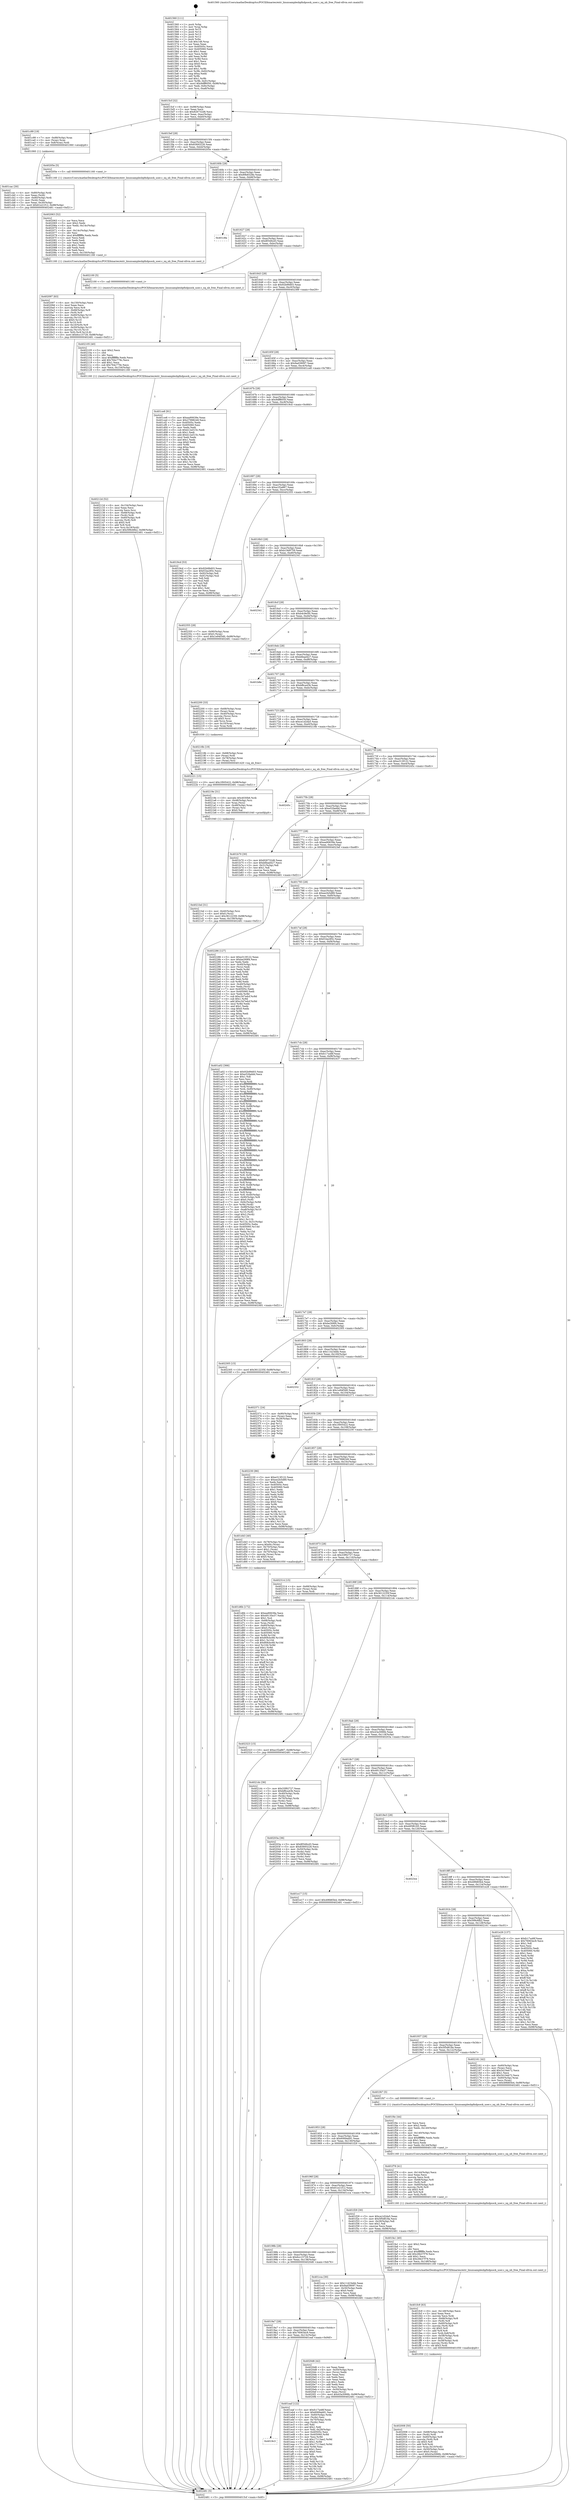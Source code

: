 digraph "0x401560" {
  label = "0x401560 (/mnt/c/Users/mathe/Desktop/tcc/POCII/binaries/extr_linuxsamplesbpfxdpsock_user.c_xq_nb_free_Final-ollvm.out::main(0))"
  labelloc = "t"
  node[shape=record]

  Entry [label="",width=0.3,height=0.3,shape=circle,fillcolor=black,style=filled]
  "0x4015cf" [label="{
     0x4015cf [32]\l
     | [instrs]\l
     &nbsp;&nbsp;0x4015cf \<+6\>: mov -0x98(%rbp),%eax\l
     &nbsp;&nbsp;0x4015d5 \<+2\>: mov %eax,%ecx\l
     &nbsp;&nbsp;0x4015d7 \<+6\>: sub $0x826732d6,%ecx\l
     &nbsp;&nbsp;0x4015dd \<+6\>: mov %eax,-0xac(%rbp)\l
     &nbsp;&nbsp;0x4015e3 \<+6\>: mov %ecx,-0xb0(%rbp)\l
     &nbsp;&nbsp;0x4015e9 \<+6\>: je 0000000000401c99 \<main+0x739\>\l
  }"]
  "0x401c99" [label="{
     0x401c99 [19]\l
     | [instrs]\l
     &nbsp;&nbsp;0x401c99 \<+7\>: mov -0x88(%rbp),%rax\l
     &nbsp;&nbsp;0x401ca0 \<+3\>: mov (%rax),%rax\l
     &nbsp;&nbsp;0x401ca3 \<+4\>: mov 0x8(%rax),%rdi\l
     &nbsp;&nbsp;0x401ca7 \<+5\>: call 0000000000401060 \<atoi@plt\>\l
     | [calls]\l
     &nbsp;&nbsp;0x401060 \{1\} (unknown)\l
  }"]
  "0x4015ef" [label="{
     0x4015ef [28]\l
     | [instrs]\l
     &nbsp;&nbsp;0x4015ef \<+5\>: jmp 00000000004015f4 \<main+0x94\>\l
     &nbsp;&nbsp;0x4015f4 \<+6\>: mov -0xac(%rbp),%eax\l
     &nbsp;&nbsp;0x4015fa \<+5\>: sub $0x83693226,%eax\l
     &nbsp;&nbsp;0x4015ff \<+6\>: mov %eax,-0xb4(%rbp)\l
     &nbsp;&nbsp;0x401605 \<+6\>: je 000000000040205e \<main+0xafe\>\l
  }"]
  Exit [label="",width=0.3,height=0.3,shape=circle,fillcolor=black,style=filled,peripheries=2]
  "0x40205e" [label="{
     0x40205e [5]\l
     | [instrs]\l
     &nbsp;&nbsp;0x40205e \<+5\>: call 0000000000401160 \<next_i\>\l
     | [calls]\l
     &nbsp;&nbsp;0x401160 \{1\} (/mnt/c/Users/mathe/Desktop/tcc/POCII/binaries/extr_linuxsamplesbpfxdpsock_user.c_xq_nb_free_Final-ollvm.out::next_i)\l
  }"]
  "0x40160b" [label="{
     0x40160b [28]\l
     | [instrs]\l
     &nbsp;&nbsp;0x40160b \<+5\>: jmp 0000000000401610 \<main+0xb0\>\l
     &nbsp;&nbsp;0x401610 \<+6\>: mov -0xac(%rbp),%eax\l
     &nbsp;&nbsp;0x401616 \<+5\>: sub $0x89b8328e,%eax\l
     &nbsp;&nbsp;0x40161b \<+6\>: mov %eax,-0xb8(%rbp)\l
     &nbsp;&nbsp;0x401621 \<+6\>: je 0000000000401c8a \<main+0x72a\>\l
  }"]
  "0x402323" [label="{
     0x402323 [15]\l
     | [instrs]\l
     &nbsp;&nbsp;0x402323 \<+10\>: movl $0xa1f2a867,-0x98(%rbp)\l
     &nbsp;&nbsp;0x40232d \<+5\>: jmp 0000000000402481 \<main+0xf21\>\l
  }"]
  "0x401c8a" [label="{
     0x401c8a\l
  }", style=dashed]
  "0x401627" [label="{
     0x401627 [28]\l
     | [instrs]\l
     &nbsp;&nbsp;0x401627 \<+5\>: jmp 000000000040162c \<main+0xcc\>\l
     &nbsp;&nbsp;0x40162c \<+6\>: mov -0xac(%rbp),%eax\l
     &nbsp;&nbsp;0x401632 \<+5\>: sub $0x8f349cd3,%eax\l
     &nbsp;&nbsp;0x401637 \<+6\>: mov %eax,-0xbc(%rbp)\l
     &nbsp;&nbsp;0x40163d \<+6\>: je 0000000000402100 \<main+0xba0\>\l
  }"]
  "0x402221" [label="{
     0x402221 [15]\l
     | [instrs]\l
     &nbsp;&nbsp;0x402221 \<+10\>: movl $0x1f005422,-0x98(%rbp)\l
     &nbsp;&nbsp;0x40222b \<+5\>: jmp 0000000000402481 \<main+0xf21\>\l
  }"]
  "0x402100" [label="{
     0x402100 [5]\l
     | [instrs]\l
     &nbsp;&nbsp;0x402100 \<+5\>: call 0000000000401160 \<next_i\>\l
     | [calls]\l
     &nbsp;&nbsp;0x401160 \{1\} (/mnt/c/Users/mathe/Desktop/tcc/POCII/binaries/extr_linuxsamplesbpfxdpsock_user.c_xq_nb_free_Final-ollvm.out::next_i)\l
  }"]
  "0x401643" [label="{
     0x401643 [28]\l
     | [instrs]\l
     &nbsp;&nbsp;0x401643 \<+5\>: jmp 0000000000401648 \<main+0xe8\>\l
     &nbsp;&nbsp;0x401648 \<+6\>: mov -0xac(%rbp),%eax\l
     &nbsp;&nbsp;0x40164e \<+5\>: sub $0x92b99d03,%eax\l
     &nbsp;&nbsp;0x401653 \<+6\>: mov %eax,-0xc0(%rbp)\l
     &nbsp;&nbsp;0x401659 \<+6\>: je 0000000000402389 \<main+0xe29\>\l
  }"]
  "0x4021bd" [label="{
     0x4021bd [31]\l
     | [instrs]\l
     &nbsp;&nbsp;0x4021bd \<+4\>: mov -0x40(%rbp),%rsi\l
     &nbsp;&nbsp;0x4021c1 \<+6\>: movl $0x0,(%rsi)\l
     &nbsp;&nbsp;0x4021c7 \<+10\>: movl $0x3612235f,-0x98(%rbp)\l
     &nbsp;&nbsp;0x4021d1 \<+6\>: mov %eax,-0x158(%rbp)\l
     &nbsp;&nbsp;0x4021d7 \<+5\>: jmp 0000000000402481 \<main+0xf21\>\l
  }"]
  "0x402389" [label="{
     0x402389\l
  }", style=dashed]
  "0x40165f" [label="{
     0x40165f [28]\l
     | [instrs]\l
     &nbsp;&nbsp;0x40165f \<+5\>: jmp 0000000000401664 \<main+0x104\>\l
     &nbsp;&nbsp;0x401664 \<+6\>: mov -0xac(%rbp),%eax\l
     &nbsp;&nbsp;0x40166a \<+5\>: sub $0x9ad39097,%eax\l
     &nbsp;&nbsp;0x40166f \<+6\>: mov %eax,-0xc4(%rbp)\l
     &nbsp;&nbsp;0x401675 \<+6\>: je 0000000000401ce8 \<main+0x788\>\l
  }"]
  "0x40219e" [label="{
     0x40219e [31]\l
     | [instrs]\l
     &nbsp;&nbsp;0x40219e \<+10\>: movabs $0x4030b6,%rdi\l
     &nbsp;&nbsp;0x4021a8 \<+4\>: mov -0x48(%rbp),%rsi\l
     &nbsp;&nbsp;0x4021ac \<+3\>: mov %rax,(%rsi)\l
     &nbsp;&nbsp;0x4021af \<+4\>: mov -0x48(%rbp),%rax\l
     &nbsp;&nbsp;0x4021b3 \<+3\>: mov (%rax),%rsi\l
     &nbsp;&nbsp;0x4021b6 \<+2\>: mov $0x0,%al\l
     &nbsp;&nbsp;0x4021b8 \<+5\>: call 0000000000401040 \<printf@plt\>\l
     | [calls]\l
     &nbsp;&nbsp;0x401040 \{1\} (unknown)\l
  }"]
  "0x401ce8" [label="{
     0x401ce8 [91]\l
     | [instrs]\l
     &nbsp;&nbsp;0x401ce8 \<+5\>: mov $0xea90639e,%eax\l
     &nbsp;&nbsp;0x401ced \<+5\>: mov $0x27998249,%ecx\l
     &nbsp;&nbsp;0x401cf2 \<+7\>: mov 0x40505c,%edx\l
     &nbsp;&nbsp;0x401cf9 \<+7\>: mov 0x405060,%esi\l
     &nbsp;&nbsp;0x401d00 \<+2\>: mov %edx,%edi\l
     &nbsp;&nbsp;0x401d02 \<+6\>: sub $0xb12a515c,%edi\l
     &nbsp;&nbsp;0x401d08 \<+3\>: sub $0x1,%edi\l
     &nbsp;&nbsp;0x401d0b \<+6\>: add $0xb12a515c,%edi\l
     &nbsp;&nbsp;0x401d11 \<+3\>: imul %edi,%edx\l
     &nbsp;&nbsp;0x401d14 \<+3\>: and $0x1,%edx\l
     &nbsp;&nbsp;0x401d17 \<+3\>: cmp $0x0,%edx\l
     &nbsp;&nbsp;0x401d1a \<+4\>: sete %r8b\l
     &nbsp;&nbsp;0x401d1e \<+3\>: cmp $0xa,%esi\l
     &nbsp;&nbsp;0x401d21 \<+4\>: setl %r9b\l
     &nbsp;&nbsp;0x401d25 \<+3\>: mov %r8b,%r10b\l
     &nbsp;&nbsp;0x401d28 \<+3\>: and %r9b,%r10b\l
     &nbsp;&nbsp;0x401d2b \<+3\>: xor %r9b,%r8b\l
     &nbsp;&nbsp;0x401d2e \<+3\>: or %r8b,%r10b\l
     &nbsp;&nbsp;0x401d31 \<+4\>: test $0x1,%r10b\l
     &nbsp;&nbsp;0x401d35 \<+3\>: cmovne %ecx,%eax\l
     &nbsp;&nbsp;0x401d38 \<+6\>: mov %eax,-0x98(%rbp)\l
     &nbsp;&nbsp;0x401d3e \<+5\>: jmp 0000000000402481 \<main+0xf21\>\l
  }"]
  "0x40167b" [label="{
     0x40167b [28]\l
     | [instrs]\l
     &nbsp;&nbsp;0x40167b \<+5\>: jmp 0000000000401680 \<main+0x120\>\l
     &nbsp;&nbsp;0x401680 \<+6\>: mov -0xac(%rbp),%eax\l
     &nbsp;&nbsp;0x401686 \<+5\>: sub $0x9dff6050,%eax\l
     &nbsp;&nbsp;0x40168b \<+6\>: mov %eax,-0xc8(%rbp)\l
     &nbsp;&nbsp;0x401691 \<+6\>: je 00000000004019cd \<main+0x46d\>\l
  }"]
  "0x40212d" [label="{
     0x40212d [52]\l
     | [instrs]\l
     &nbsp;&nbsp;0x40212d \<+6\>: mov -0x154(%rbp),%ecx\l
     &nbsp;&nbsp;0x402133 \<+3\>: imul %eax,%ecx\l
     &nbsp;&nbsp;0x402136 \<+3\>: movslq %ecx,%rsi\l
     &nbsp;&nbsp;0x402139 \<+4\>: mov -0x68(%rbp),%rdi\l
     &nbsp;&nbsp;0x40213d \<+3\>: mov (%rdi),%rdi\l
     &nbsp;&nbsp;0x402140 \<+4\>: mov -0x60(%rbp),%r8\l
     &nbsp;&nbsp;0x402144 \<+3\>: movslq (%r8),%r8\l
     &nbsp;&nbsp;0x402147 \<+4\>: shl $0x5,%r8\l
     &nbsp;&nbsp;0x40214b \<+3\>: add %r8,%rdi\l
     &nbsp;&nbsp;0x40214e \<+4\>: mov %rsi,0x18(%rdi)\l
     &nbsp;&nbsp;0x402152 \<+10\>: movl $0x599c6fb2,-0x98(%rbp)\l
     &nbsp;&nbsp;0x40215c \<+5\>: jmp 0000000000402481 \<main+0xf21\>\l
  }"]
  "0x4019cd" [label="{
     0x4019cd [53]\l
     | [instrs]\l
     &nbsp;&nbsp;0x4019cd \<+5\>: mov $0x92b99d03,%eax\l
     &nbsp;&nbsp;0x4019d2 \<+5\>: mov $0xf1ba285c,%ecx\l
     &nbsp;&nbsp;0x4019d7 \<+6\>: mov -0x92(%rbp),%dl\l
     &nbsp;&nbsp;0x4019dd \<+7\>: mov -0x91(%rbp),%sil\l
     &nbsp;&nbsp;0x4019e4 \<+3\>: mov %dl,%dil\l
     &nbsp;&nbsp;0x4019e7 \<+3\>: and %sil,%dil\l
     &nbsp;&nbsp;0x4019ea \<+3\>: xor %sil,%dl\l
     &nbsp;&nbsp;0x4019ed \<+3\>: or %dl,%dil\l
     &nbsp;&nbsp;0x4019f0 \<+4\>: test $0x1,%dil\l
     &nbsp;&nbsp;0x4019f4 \<+3\>: cmovne %ecx,%eax\l
     &nbsp;&nbsp;0x4019f7 \<+6\>: mov %eax,-0x98(%rbp)\l
     &nbsp;&nbsp;0x4019fd \<+5\>: jmp 0000000000402481 \<main+0xf21\>\l
  }"]
  "0x401697" [label="{
     0x401697 [28]\l
     | [instrs]\l
     &nbsp;&nbsp;0x401697 \<+5\>: jmp 000000000040169c \<main+0x13c\>\l
     &nbsp;&nbsp;0x40169c \<+6\>: mov -0xac(%rbp),%eax\l
     &nbsp;&nbsp;0x4016a2 \<+5\>: sub $0xa1f2a867,%eax\l
     &nbsp;&nbsp;0x4016a7 \<+6\>: mov %eax,-0xcc(%rbp)\l
     &nbsp;&nbsp;0x4016ad \<+6\>: je 0000000000402355 \<main+0xdf5\>\l
  }"]
  "0x402481" [label="{
     0x402481 [5]\l
     | [instrs]\l
     &nbsp;&nbsp;0x402481 \<+5\>: jmp 00000000004015cf \<main+0x6f\>\l
  }"]
  "0x401560" [label="{
     0x401560 [111]\l
     | [instrs]\l
     &nbsp;&nbsp;0x401560 \<+1\>: push %rbp\l
     &nbsp;&nbsp;0x401561 \<+3\>: mov %rsp,%rbp\l
     &nbsp;&nbsp;0x401564 \<+2\>: push %r15\l
     &nbsp;&nbsp;0x401566 \<+2\>: push %r14\l
     &nbsp;&nbsp;0x401568 \<+2\>: push %r13\l
     &nbsp;&nbsp;0x40156a \<+2\>: push %r12\l
     &nbsp;&nbsp;0x40156c \<+1\>: push %rbx\l
     &nbsp;&nbsp;0x40156d \<+7\>: sub $0x148,%rsp\l
     &nbsp;&nbsp;0x401574 \<+2\>: xor %eax,%eax\l
     &nbsp;&nbsp;0x401576 \<+7\>: mov 0x40505c,%ecx\l
     &nbsp;&nbsp;0x40157d \<+7\>: mov 0x405060,%edx\l
     &nbsp;&nbsp;0x401584 \<+3\>: sub $0x1,%eax\l
     &nbsp;&nbsp;0x401587 \<+3\>: mov %ecx,%r8d\l
     &nbsp;&nbsp;0x40158a \<+3\>: add %eax,%r8d\l
     &nbsp;&nbsp;0x40158d \<+4\>: imul %r8d,%ecx\l
     &nbsp;&nbsp;0x401591 \<+3\>: and $0x1,%ecx\l
     &nbsp;&nbsp;0x401594 \<+3\>: cmp $0x0,%ecx\l
     &nbsp;&nbsp;0x401597 \<+4\>: sete %r9b\l
     &nbsp;&nbsp;0x40159b \<+4\>: and $0x1,%r9b\l
     &nbsp;&nbsp;0x40159f \<+7\>: mov %r9b,-0x92(%rbp)\l
     &nbsp;&nbsp;0x4015a6 \<+3\>: cmp $0xa,%edx\l
     &nbsp;&nbsp;0x4015a9 \<+4\>: setl %r9b\l
     &nbsp;&nbsp;0x4015ad \<+4\>: and $0x1,%r9b\l
     &nbsp;&nbsp;0x4015b1 \<+7\>: mov %r9b,-0x91(%rbp)\l
     &nbsp;&nbsp;0x4015b8 \<+10\>: movl $0x9dff6050,-0x98(%rbp)\l
     &nbsp;&nbsp;0x4015c2 \<+6\>: mov %edi,-0x9c(%rbp)\l
     &nbsp;&nbsp;0x4015c8 \<+7\>: mov %rsi,-0xa8(%rbp)\l
  }"]
  "0x402105" [label="{
     0x402105 [40]\l
     | [instrs]\l
     &nbsp;&nbsp;0x402105 \<+5\>: mov $0x2,%ecx\l
     &nbsp;&nbsp;0x40210a \<+1\>: cltd\l
     &nbsp;&nbsp;0x40210b \<+2\>: idiv %ecx\l
     &nbsp;&nbsp;0x40210d \<+6\>: imul $0xfffffffe,%edx,%ecx\l
     &nbsp;&nbsp;0x402113 \<+6\>: add $0x764c779c,%ecx\l
     &nbsp;&nbsp;0x402119 \<+3\>: add $0x1,%ecx\l
     &nbsp;&nbsp;0x40211c \<+6\>: sub $0x764c779c,%ecx\l
     &nbsp;&nbsp;0x402122 \<+6\>: mov %ecx,-0x154(%rbp)\l
     &nbsp;&nbsp;0x402128 \<+5\>: call 0000000000401160 \<next_i\>\l
     | [calls]\l
     &nbsp;&nbsp;0x401160 \{1\} (/mnt/c/Users/mathe/Desktop/tcc/POCII/binaries/extr_linuxsamplesbpfxdpsock_user.c_xq_nb_free_Final-ollvm.out::next_i)\l
  }"]
  "0x402355" [label="{
     0x402355 [28]\l
     | [instrs]\l
     &nbsp;&nbsp;0x402355 \<+7\>: mov -0x90(%rbp),%rax\l
     &nbsp;&nbsp;0x40235c \<+6\>: movl $0x0,(%rax)\l
     &nbsp;&nbsp;0x402362 \<+10\>: movl $0x1e94f3d0,-0x98(%rbp)\l
     &nbsp;&nbsp;0x40236c \<+5\>: jmp 0000000000402481 \<main+0xf21\>\l
  }"]
  "0x4016b3" [label="{
     0x4016b3 [28]\l
     | [instrs]\l
     &nbsp;&nbsp;0x4016b3 \<+5\>: jmp 00000000004016b8 \<main+0x158\>\l
     &nbsp;&nbsp;0x4016b8 \<+6\>: mov -0xac(%rbp),%eax\l
     &nbsp;&nbsp;0x4016be \<+5\>: sub $0xb19d9759,%eax\l
     &nbsp;&nbsp;0x4016c3 \<+6\>: mov %eax,-0xd0(%rbp)\l
     &nbsp;&nbsp;0x4016c9 \<+6\>: je 0000000000402341 \<main+0xde1\>\l
  }"]
  "0x402097" [label="{
     0x402097 [63]\l
     | [instrs]\l
     &nbsp;&nbsp;0x402097 \<+6\>: mov -0x150(%rbp),%ecx\l
     &nbsp;&nbsp;0x40209d \<+3\>: imul %eax,%ecx\l
     &nbsp;&nbsp;0x4020a0 \<+3\>: movslq %ecx,%r8\l
     &nbsp;&nbsp;0x4020a3 \<+4\>: mov -0x68(%rbp),%r9\l
     &nbsp;&nbsp;0x4020a7 \<+3\>: mov (%r9),%r9\l
     &nbsp;&nbsp;0x4020aa \<+4\>: mov -0x60(%rbp),%r10\l
     &nbsp;&nbsp;0x4020ae \<+3\>: movslq (%r10),%r10\l
     &nbsp;&nbsp;0x4020b1 \<+4\>: shl $0x5,%r10\l
     &nbsp;&nbsp;0x4020b5 \<+3\>: add %r10,%r9\l
     &nbsp;&nbsp;0x4020b8 \<+4\>: mov 0x10(%r9),%r9\l
     &nbsp;&nbsp;0x4020bc \<+4\>: mov -0x50(%rbp),%r10\l
     &nbsp;&nbsp;0x4020c0 \<+3\>: movslq (%r10),%r10\l
     &nbsp;&nbsp;0x4020c3 \<+4\>: mov %r8,(%r9,%r10,8)\l
     &nbsp;&nbsp;0x4020c7 \<+10\>: movl $0x6cc15729,-0x98(%rbp)\l
     &nbsp;&nbsp;0x4020d1 \<+5\>: jmp 0000000000402481 \<main+0xf21\>\l
  }"]
  "0x402341" [label="{
     0x402341\l
  }", style=dashed]
  "0x4016cf" [label="{
     0x4016cf [28]\l
     | [instrs]\l
     &nbsp;&nbsp;0x4016cf \<+5\>: jmp 00000000004016d4 \<main+0x174\>\l
     &nbsp;&nbsp;0x4016d4 \<+6\>: mov -0xac(%rbp),%eax\l
     &nbsp;&nbsp;0x4016da \<+5\>: sub $0xb4c9e5fc,%eax\l
     &nbsp;&nbsp;0x4016df \<+6\>: mov %eax,-0xd4(%rbp)\l
     &nbsp;&nbsp;0x4016e5 \<+6\>: je 0000000000401c21 \<main+0x6c1\>\l
  }"]
  "0x402063" [label="{
     0x402063 [52]\l
     | [instrs]\l
     &nbsp;&nbsp;0x402063 \<+2\>: xor %ecx,%ecx\l
     &nbsp;&nbsp;0x402065 \<+5\>: mov $0x2,%edx\l
     &nbsp;&nbsp;0x40206a \<+6\>: mov %edx,-0x14c(%rbp)\l
     &nbsp;&nbsp;0x402070 \<+1\>: cltd\l
     &nbsp;&nbsp;0x402071 \<+6\>: mov -0x14c(%rbp),%esi\l
     &nbsp;&nbsp;0x402077 \<+2\>: idiv %esi\l
     &nbsp;&nbsp;0x402079 \<+6\>: imul $0xfffffffe,%edx,%edx\l
     &nbsp;&nbsp;0x40207f \<+2\>: mov %ecx,%edi\l
     &nbsp;&nbsp;0x402081 \<+2\>: sub %edx,%edi\l
     &nbsp;&nbsp;0x402083 \<+2\>: mov %ecx,%edx\l
     &nbsp;&nbsp;0x402085 \<+3\>: sub $0x1,%edx\l
     &nbsp;&nbsp;0x402088 \<+2\>: add %edx,%edi\l
     &nbsp;&nbsp;0x40208a \<+2\>: sub %edi,%ecx\l
     &nbsp;&nbsp;0x40208c \<+6\>: mov %ecx,-0x150(%rbp)\l
     &nbsp;&nbsp;0x402092 \<+5\>: call 0000000000401160 \<next_i\>\l
     | [calls]\l
     &nbsp;&nbsp;0x401160 \{1\} (/mnt/c/Users/mathe/Desktop/tcc/POCII/binaries/extr_linuxsamplesbpfxdpsock_user.c_xq_nb_free_Final-ollvm.out::next_i)\l
  }"]
  "0x401c21" [label="{
     0x401c21\l
  }", style=dashed]
  "0x4016eb" [label="{
     0x4016eb [28]\l
     | [instrs]\l
     &nbsp;&nbsp;0x4016eb \<+5\>: jmp 00000000004016f0 \<main+0x190\>\l
     &nbsp;&nbsp;0x4016f0 \<+6\>: mov -0xac(%rbp),%eax\l
     &nbsp;&nbsp;0x4016f6 \<+5\>: sub $0xb6bad427,%eax\l
     &nbsp;&nbsp;0x4016fb \<+6\>: mov %eax,-0xd8(%rbp)\l
     &nbsp;&nbsp;0x401701 \<+6\>: je 0000000000401b8e \<main+0x62e\>\l
  }"]
  "0x402008" [label="{
     0x402008 [50]\l
     | [instrs]\l
     &nbsp;&nbsp;0x402008 \<+4\>: mov -0x68(%rbp),%rdi\l
     &nbsp;&nbsp;0x40200c \<+3\>: mov (%rdi),%rdi\l
     &nbsp;&nbsp;0x40200f \<+4\>: mov -0x60(%rbp),%r8\l
     &nbsp;&nbsp;0x402013 \<+3\>: movslq (%r8),%r8\l
     &nbsp;&nbsp;0x402016 \<+4\>: shl $0x5,%r8\l
     &nbsp;&nbsp;0x40201a \<+3\>: add %r8,%rdi\l
     &nbsp;&nbsp;0x40201d \<+4\>: mov %rax,0x10(%rdi)\l
     &nbsp;&nbsp;0x402021 \<+4\>: mov -0x50(%rbp),%rax\l
     &nbsp;&nbsp;0x402025 \<+6\>: movl $0x0,(%rax)\l
     &nbsp;&nbsp;0x40202b \<+10\>: movl $0x43a3066b,-0x98(%rbp)\l
     &nbsp;&nbsp;0x402035 \<+5\>: jmp 0000000000402481 \<main+0xf21\>\l
  }"]
  "0x401b8e" [label="{
     0x401b8e\l
  }", style=dashed]
  "0x401707" [label="{
     0x401707 [28]\l
     | [instrs]\l
     &nbsp;&nbsp;0x401707 \<+5\>: jmp 000000000040170c \<main+0x1ac\>\l
     &nbsp;&nbsp;0x40170c \<+6\>: mov -0xac(%rbp),%eax\l
     &nbsp;&nbsp;0x401712 \<+5\>: sub $0xbf6ca43b,%eax\l
     &nbsp;&nbsp;0x401717 \<+6\>: mov %eax,-0xdc(%rbp)\l
     &nbsp;&nbsp;0x40171d \<+6\>: je 0000000000402200 \<main+0xca0\>\l
  }"]
  "0x401fc9" [label="{
     0x401fc9 [63]\l
     | [instrs]\l
     &nbsp;&nbsp;0x401fc9 \<+6\>: mov -0x148(%rbp),%ecx\l
     &nbsp;&nbsp;0x401fcf \<+3\>: imul %eax,%ecx\l
     &nbsp;&nbsp;0x401fd2 \<+3\>: movslq %ecx,%rdi\l
     &nbsp;&nbsp;0x401fd5 \<+4\>: mov -0x68(%rbp),%r8\l
     &nbsp;&nbsp;0x401fd9 \<+3\>: mov (%r8),%r8\l
     &nbsp;&nbsp;0x401fdc \<+4\>: mov -0x60(%rbp),%r9\l
     &nbsp;&nbsp;0x401fe0 \<+3\>: movslq (%r9),%r9\l
     &nbsp;&nbsp;0x401fe3 \<+4\>: shl $0x5,%r9\l
     &nbsp;&nbsp;0x401fe7 \<+3\>: add %r9,%r8\l
     &nbsp;&nbsp;0x401fea \<+4\>: mov %rdi,0x8(%r8)\l
     &nbsp;&nbsp;0x401fee \<+4\>: mov -0x58(%rbp),%rdi\l
     &nbsp;&nbsp;0x401ff2 \<+6\>: movl $0x1,(%rdi)\l
     &nbsp;&nbsp;0x401ff8 \<+4\>: mov -0x58(%rbp),%rdi\l
     &nbsp;&nbsp;0x401ffc \<+3\>: movslq (%rdi),%rdi\l
     &nbsp;&nbsp;0x401fff \<+4\>: shl $0x3,%rdi\l
     &nbsp;&nbsp;0x402003 \<+5\>: call 0000000000401050 \<malloc@plt\>\l
     | [calls]\l
     &nbsp;&nbsp;0x401050 \{1\} (unknown)\l
  }"]
  "0x402200" [label="{
     0x402200 [33]\l
     | [instrs]\l
     &nbsp;&nbsp;0x402200 \<+4\>: mov -0x68(%rbp),%rax\l
     &nbsp;&nbsp;0x402204 \<+3\>: mov (%rax),%rax\l
     &nbsp;&nbsp;0x402207 \<+4\>: mov -0x40(%rbp),%rcx\l
     &nbsp;&nbsp;0x40220b \<+3\>: movslq (%rcx),%rcx\l
     &nbsp;&nbsp;0x40220e \<+4\>: shl $0x5,%rcx\l
     &nbsp;&nbsp;0x402212 \<+3\>: add %rcx,%rax\l
     &nbsp;&nbsp;0x402215 \<+4\>: mov 0x10(%rax),%rax\l
     &nbsp;&nbsp;0x402219 \<+3\>: mov %rax,%rdi\l
     &nbsp;&nbsp;0x40221c \<+5\>: call 0000000000401030 \<free@plt\>\l
     | [calls]\l
     &nbsp;&nbsp;0x401030 \{1\} (unknown)\l
  }"]
  "0x401723" [label="{
     0x401723 [28]\l
     | [instrs]\l
     &nbsp;&nbsp;0x401723 \<+5\>: jmp 0000000000401728 \<main+0x1c8\>\l
     &nbsp;&nbsp;0x401728 \<+6\>: mov -0xac(%rbp),%eax\l
     &nbsp;&nbsp;0x40172e \<+5\>: sub $0xce1d2da5,%eax\l
     &nbsp;&nbsp;0x401733 \<+6\>: mov %eax,-0xe0(%rbp)\l
     &nbsp;&nbsp;0x401739 \<+6\>: je 000000000040218b \<main+0xc2b\>\l
  }"]
  "0x401fa1" [label="{
     0x401fa1 [40]\l
     | [instrs]\l
     &nbsp;&nbsp;0x401fa1 \<+5\>: mov $0x2,%ecx\l
     &nbsp;&nbsp;0x401fa6 \<+1\>: cltd\l
     &nbsp;&nbsp;0x401fa7 \<+2\>: idiv %ecx\l
     &nbsp;&nbsp;0x401fa9 \<+6\>: imul $0xfffffffe,%edx,%ecx\l
     &nbsp;&nbsp;0x401faf \<+6\>: add $0x26b37f78,%ecx\l
     &nbsp;&nbsp;0x401fb5 \<+3\>: add $0x1,%ecx\l
     &nbsp;&nbsp;0x401fb8 \<+6\>: sub $0x26b37f78,%ecx\l
     &nbsp;&nbsp;0x401fbe \<+6\>: mov %ecx,-0x148(%rbp)\l
     &nbsp;&nbsp;0x401fc4 \<+5\>: call 0000000000401160 \<next_i\>\l
     | [calls]\l
     &nbsp;&nbsp;0x401160 \{1\} (/mnt/c/Users/mathe/Desktop/tcc/POCII/binaries/extr_linuxsamplesbpfxdpsock_user.c_xq_nb_free_Final-ollvm.out::next_i)\l
  }"]
  "0x40218b" [label="{
     0x40218b [19]\l
     | [instrs]\l
     &nbsp;&nbsp;0x40218b \<+4\>: mov -0x68(%rbp),%rax\l
     &nbsp;&nbsp;0x40218f \<+3\>: mov (%rax),%rdi\l
     &nbsp;&nbsp;0x402192 \<+4\>: mov -0x78(%rbp),%rax\l
     &nbsp;&nbsp;0x402196 \<+3\>: mov (%rax),%rsi\l
     &nbsp;&nbsp;0x402199 \<+5\>: call 0000000000401420 \<xq_nb_free\>\l
     | [calls]\l
     &nbsp;&nbsp;0x401420 \{1\} (/mnt/c/Users/mathe/Desktop/tcc/POCII/binaries/extr_linuxsamplesbpfxdpsock_user.c_xq_nb_free_Final-ollvm.out::xq_nb_free)\l
  }"]
  "0x40173f" [label="{
     0x40173f [28]\l
     | [instrs]\l
     &nbsp;&nbsp;0x40173f \<+5\>: jmp 0000000000401744 \<main+0x1e4\>\l
     &nbsp;&nbsp;0x401744 \<+6\>: mov -0xac(%rbp),%eax\l
     &nbsp;&nbsp;0x40174a \<+5\>: sub $0xe313f122,%eax\l
     &nbsp;&nbsp;0x40174f \<+6\>: mov %eax,-0xe4(%rbp)\l
     &nbsp;&nbsp;0x401755 \<+6\>: je 000000000040245c \<main+0xefc\>\l
  }"]
  "0x401f78" [label="{
     0x401f78 [41]\l
     | [instrs]\l
     &nbsp;&nbsp;0x401f78 \<+6\>: mov -0x144(%rbp),%ecx\l
     &nbsp;&nbsp;0x401f7e \<+3\>: imul %eax,%ecx\l
     &nbsp;&nbsp;0x401f81 \<+3\>: movslq %ecx,%rdi\l
     &nbsp;&nbsp;0x401f84 \<+4\>: mov -0x68(%rbp),%r8\l
     &nbsp;&nbsp;0x401f88 \<+3\>: mov (%r8),%r8\l
     &nbsp;&nbsp;0x401f8b \<+4\>: mov -0x60(%rbp),%r9\l
     &nbsp;&nbsp;0x401f8f \<+3\>: movslq (%r9),%r9\l
     &nbsp;&nbsp;0x401f92 \<+4\>: shl $0x5,%r9\l
     &nbsp;&nbsp;0x401f96 \<+3\>: add %r9,%r8\l
     &nbsp;&nbsp;0x401f99 \<+3\>: mov %rdi,(%r8)\l
     &nbsp;&nbsp;0x401f9c \<+5\>: call 0000000000401160 \<next_i\>\l
     | [calls]\l
     &nbsp;&nbsp;0x401160 \{1\} (/mnt/c/Users/mathe/Desktop/tcc/POCII/binaries/extr_linuxsamplesbpfxdpsock_user.c_xq_nb_free_Final-ollvm.out::next_i)\l
  }"]
  "0x40245c" [label="{
     0x40245c\l
  }", style=dashed]
  "0x40175b" [label="{
     0x40175b [28]\l
     | [instrs]\l
     &nbsp;&nbsp;0x40175b \<+5\>: jmp 0000000000401760 \<main+0x200\>\l
     &nbsp;&nbsp;0x401760 \<+6\>: mov -0xac(%rbp),%eax\l
     &nbsp;&nbsp;0x401766 \<+5\>: sub $0xe52faddd,%eax\l
     &nbsp;&nbsp;0x40176b \<+6\>: mov %eax,-0xe8(%rbp)\l
     &nbsp;&nbsp;0x401771 \<+6\>: je 0000000000401b70 \<main+0x610\>\l
  }"]
  "0x401f4c" [label="{
     0x401f4c [44]\l
     | [instrs]\l
     &nbsp;&nbsp;0x401f4c \<+2\>: xor %ecx,%ecx\l
     &nbsp;&nbsp;0x401f4e \<+5\>: mov $0x2,%edx\l
     &nbsp;&nbsp;0x401f53 \<+6\>: mov %edx,-0x140(%rbp)\l
     &nbsp;&nbsp;0x401f59 \<+1\>: cltd\l
     &nbsp;&nbsp;0x401f5a \<+6\>: mov -0x140(%rbp),%esi\l
     &nbsp;&nbsp;0x401f60 \<+2\>: idiv %esi\l
     &nbsp;&nbsp;0x401f62 \<+6\>: imul $0xfffffffe,%edx,%edx\l
     &nbsp;&nbsp;0x401f68 \<+3\>: sub $0x1,%ecx\l
     &nbsp;&nbsp;0x401f6b \<+2\>: sub %ecx,%edx\l
     &nbsp;&nbsp;0x401f6d \<+6\>: mov %edx,-0x144(%rbp)\l
     &nbsp;&nbsp;0x401f73 \<+5\>: call 0000000000401160 \<next_i\>\l
     | [calls]\l
     &nbsp;&nbsp;0x401160 \{1\} (/mnt/c/Users/mathe/Desktop/tcc/POCII/binaries/extr_linuxsamplesbpfxdpsock_user.c_xq_nb_free_Final-ollvm.out::next_i)\l
  }"]
  "0x401b70" [label="{
     0x401b70 [30]\l
     | [instrs]\l
     &nbsp;&nbsp;0x401b70 \<+5\>: mov $0x826732d6,%eax\l
     &nbsp;&nbsp;0x401b75 \<+5\>: mov $0xb6bad427,%ecx\l
     &nbsp;&nbsp;0x401b7a \<+3\>: mov -0x31(%rbp),%dl\l
     &nbsp;&nbsp;0x401b7d \<+3\>: test $0x1,%dl\l
     &nbsp;&nbsp;0x401b80 \<+3\>: cmovne %ecx,%eax\l
     &nbsp;&nbsp;0x401b83 \<+6\>: mov %eax,-0x98(%rbp)\l
     &nbsp;&nbsp;0x401b89 \<+5\>: jmp 0000000000402481 \<main+0xf21\>\l
  }"]
  "0x401777" [label="{
     0x401777 [28]\l
     | [instrs]\l
     &nbsp;&nbsp;0x401777 \<+5\>: jmp 000000000040177c \<main+0x21c\>\l
     &nbsp;&nbsp;0x40177c \<+6\>: mov -0xac(%rbp),%eax\l
     &nbsp;&nbsp;0x401782 \<+5\>: sub $0xea90639e,%eax\l
     &nbsp;&nbsp;0x401787 \<+6\>: mov %eax,-0xec(%rbp)\l
     &nbsp;&nbsp;0x40178d \<+6\>: je 00000000004023ef \<main+0xe8f\>\l
  }"]
  "0x4019c3" [label="{
     0x4019c3\l
  }", style=dashed]
  "0x4023ef" [label="{
     0x4023ef\l
  }", style=dashed]
  "0x401793" [label="{
     0x401793 [28]\l
     | [instrs]\l
     &nbsp;&nbsp;0x401793 \<+5\>: jmp 0000000000401798 \<main+0x238\>\l
     &nbsp;&nbsp;0x401798 \<+6\>: mov -0xac(%rbp),%eax\l
     &nbsp;&nbsp;0x40179e \<+5\>: sub $0xee2b5d89,%eax\l
     &nbsp;&nbsp;0x4017a3 \<+6\>: mov %eax,-0xf0(%rbp)\l
     &nbsp;&nbsp;0x4017a9 \<+6\>: je 0000000000402286 \<main+0xd26\>\l
  }"]
  "0x401eaf" [label="{
     0x401eaf [122]\l
     | [instrs]\l
     &nbsp;&nbsp;0x401eaf \<+5\>: mov $0xfc17a48f,%eax\l
     &nbsp;&nbsp;0x401eb4 \<+5\>: mov $0x6069ab91,%ecx\l
     &nbsp;&nbsp;0x401eb9 \<+4\>: mov -0x60(%rbp),%rdx\l
     &nbsp;&nbsp;0x401ebd \<+2\>: mov (%rdx),%esi\l
     &nbsp;&nbsp;0x401ebf \<+4\>: mov -0x70(%rbp),%rdx\l
     &nbsp;&nbsp;0x401ec3 \<+2\>: cmp (%rdx),%esi\l
     &nbsp;&nbsp;0x401ec5 \<+4\>: setl %dil\l
     &nbsp;&nbsp;0x401ec9 \<+4\>: and $0x1,%dil\l
     &nbsp;&nbsp;0x401ecd \<+4\>: mov %dil,-0x29(%rbp)\l
     &nbsp;&nbsp;0x401ed1 \<+7\>: mov 0x40505c,%esi\l
     &nbsp;&nbsp;0x401ed8 \<+8\>: mov 0x405060,%r8d\l
     &nbsp;&nbsp;0x401ee0 \<+3\>: mov %esi,%r9d\l
     &nbsp;&nbsp;0x401ee3 \<+7\>: sub $0x17113ee2,%r9d\l
     &nbsp;&nbsp;0x401eea \<+4\>: sub $0x1,%r9d\l
     &nbsp;&nbsp;0x401eee \<+7\>: add $0x17113ee2,%r9d\l
     &nbsp;&nbsp;0x401ef5 \<+4\>: imul %r9d,%esi\l
     &nbsp;&nbsp;0x401ef9 \<+3\>: and $0x1,%esi\l
     &nbsp;&nbsp;0x401efc \<+3\>: cmp $0x0,%esi\l
     &nbsp;&nbsp;0x401eff \<+4\>: sete %dil\l
     &nbsp;&nbsp;0x401f03 \<+4\>: cmp $0xa,%r8d\l
     &nbsp;&nbsp;0x401f07 \<+4\>: setl %r10b\l
     &nbsp;&nbsp;0x401f0b \<+3\>: mov %dil,%r11b\l
     &nbsp;&nbsp;0x401f0e \<+3\>: and %r10b,%r11b\l
     &nbsp;&nbsp;0x401f11 \<+3\>: xor %r10b,%dil\l
     &nbsp;&nbsp;0x401f14 \<+3\>: or %dil,%r11b\l
     &nbsp;&nbsp;0x401f17 \<+4\>: test $0x1,%r11b\l
     &nbsp;&nbsp;0x401f1b \<+3\>: cmovne %ecx,%eax\l
     &nbsp;&nbsp;0x401f1e \<+6\>: mov %eax,-0x98(%rbp)\l
     &nbsp;&nbsp;0x401f24 \<+5\>: jmp 0000000000402481 \<main+0xf21\>\l
  }"]
  "0x402286" [label="{
     0x402286 [127]\l
     | [instrs]\l
     &nbsp;&nbsp;0x402286 \<+5\>: mov $0xe313f122,%eax\l
     &nbsp;&nbsp;0x40228b \<+5\>: mov $0xbe269f4,%ecx\l
     &nbsp;&nbsp;0x402290 \<+2\>: xor %edx,%edx\l
     &nbsp;&nbsp;0x402292 \<+4\>: mov -0x40(%rbp),%rsi\l
     &nbsp;&nbsp;0x402296 \<+2\>: mov (%rsi),%edi\l
     &nbsp;&nbsp;0x402298 \<+3\>: mov %edx,%r8d\l
     &nbsp;&nbsp;0x40229b \<+3\>: sub %edi,%r8d\l
     &nbsp;&nbsp;0x40229e \<+2\>: mov %edx,%edi\l
     &nbsp;&nbsp;0x4022a0 \<+3\>: sub $0x1,%edi\l
     &nbsp;&nbsp;0x4022a3 \<+3\>: add %edi,%r8d\l
     &nbsp;&nbsp;0x4022a6 \<+3\>: sub %r8d,%edx\l
     &nbsp;&nbsp;0x4022a9 \<+4\>: mov -0x40(%rbp),%rsi\l
     &nbsp;&nbsp;0x4022ad \<+2\>: mov %edx,(%rsi)\l
     &nbsp;&nbsp;0x4022af \<+7\>: mov 0x40505c,%edx\l
     &nbsp;&nbsp;0x4022b6 \<+7\>: mov 0x405060,%edi\l
     &nbsp;&nbsp;0x4022bd \<+3\>: mov %edx,%r8d\l
     &nbsp;&nbsp;0x4022c0 \<+7\>: sub $0xc347edcf,%r8d\l
     &nbsp;&nbsp;0x4022c7 \<+4\>: sub $0x1,%r8d\l
     &nbsp;&nbsp;0x4022cb \<+7\>: add $0xc347edcf,%r8d\l
     &nbsp;&nbsp;0x4022d2 \<+4\>: imul %r8d,%edx\l
     &nbsp;&nbsp;0x4022d6 \<+3\>: and $0x1,%edx\l
     &nbsp;&nbsp;0x4022d9 \<+3\>: cmp $0x0,%edx\l
     &nbsp;&nbsp;0x4022dc \<+4\>: sete %r9b\l
     &nbsp;&nbsp;0x4022e0 \<+3\>: cmp $0xa,%edi\l
     &nbsp;&nbsp;0x4022e3 \<+4\>: setl %r10b\l
     &nbsp;&nbsp;0x4022e7 \<+3\>: mov %r9b,%r11b\l
     &nbsp;&nbsp;0x4022ea \<+3\>: and %r10b,%r11b\l
     &nbsp;&nbsp;0x4022ed \<+3\>: xor %r10b,%r9b\l
     &nbsp;&nbsp;0x4022f0 \<+3\>: or %r9b,%r11b\l
     &nbsp;&nbsp;0x4022f3 \<+4\>: test $0x1,%r11b\l
     &nbsp;&nbsp;0x4022f7 \<+3\>: cmovne %ecx,%eax\l
     &nbsp;&nbsp;0x4022fa \<+6\>: mov %eax,-0x98(%rbp)\l
     &nbsp;&nbsp;0x402300 \<+5\>: jmp 0000000000402481 \<main+0xf21\>\l
  }"]
  "0x4017af" [label="{
     0x4017af [28]\l
     | [instrs]\l
     &nbsp;&nbsp;0x4017af \<+5\>: jmp 00000000004017b4 \<main+0x254\>\l
     &nbsp;&nbsp;0x4017b4 \<+6\>: mov -0xac(%rbp),%eax\l
     &nbsp;&nbsp;0x4017ba \<+5\>: sub $0xf1ba285c,%eax\l
     &nbsp;&nbsp;0x4017bf \<+6\>: mov %eax,-0xf4(%rbp)\l
     &nbsp;&nbsp;0x4017c5 \<+6\>: je 0000000000401a02 \<main+0x4a2\>\l
  }"]
  "0x4019a7" [label="{
     0x4019a7 [28]\l
     | [instrs]\l
     &nbsp;&nbsp;0x4019a7 \<+5\>: jmp 00000000004019ac \<main+0x44c\>\l
     &nbsp;&nbsp;0x4019ac \<+6\>: mov -0xac(%rbp),%eax\l
     &nbsp;&nbsp;0x4019b2 \<+5\>: sub $0x76063ec9,%eax\l
     &nbsp;&nbsp;0x4019b7 \<+6\>: mov %eax,-0x13c(%rbp)\l
     &nbsp;&nbsp;0x4019bd \<+6\>: je 0000000000401eaf \<main+0x94f\>\l
  }"]
  "0x401a02" [label="{
     0x401a02 [366]\l
     | [instrs]\l
     &nbsp;&nbsp;0x401a02 \<+5\>: mov $0x92b99d03,%eax\l
     &nbsp;&nbsp;0x401a07 \<+5\>: mov $0xe52faddd,%ecx\l
     &nbsp;&nbsp;0x401a0c \<+2\>: mov $0x1,%dl\l
     &nbsp;&nbsp;0x401a0e \<+2\>: xor %esi,%esi\l
     &nbsp;&nbsp;0x401a10 \<+3\>: mov %rsp,%rdi\l
     &nbsp;&nbsp;0x401a13 \<+4\>: add $0xfffffffffffffff0,%rdi\l
     &nbsp;&nbsp;0x401a17 \<+3\>: mov %rdi,%rsp\l
     &nbsp;&nbsp;0x401a1a \<+7\>: mov %rdi,-0x90(%rbp)\l
     &nbsp;&nbsp;0x401a21 \<+3\>: mov %rsp,%rdi\l
     &nbsp;&nbsp;0x401a24 \<+4\>: add $0xfffffffffffffff0,%rdi\l
     &nbsp;&nbsp;0x401a28 \<+3\>: mov %rdi,%rsp\l
     &nbsp;&nbsp;0x401a2b \<+3\>: mov %rsp,%r8\l
     &nbsp;&nbsp;0x401a2e \<+4\>: add $0xfffffffffffffff0,%r8\l
     &nbsp;&nbsp;0x401a32 \<+3\>: mov %r8,%rsp\l
     &nbsp;&nbsp;0x401a35 \<+7\>: mov %r8,-0x88(%rbp)\l
     &nbsp;&nbsp;0x401a3c \<+3\>: mov %rsp,%r8\l
     &nbsp;&nbsp;0x401a3f \<+4\>: add $0xfffffffffffffff0,%r8\l
     &nbsp;&nbsp;0x401a43 \<+3\>: mov %r8,%rsp\l
     &nbsp;&nbsp;0x401a46 \<+4\>: mov %r8,-0x80(%rbp)\l
     &nbsp;&nbsp;0x401a4a \<+3\>: mov %rsp,%r8\l
     &nbsp;&nbsp;0x401a4d \<+4\>: add $0xfffffffffffffff0,%r8\l
     &nbsp;&nbsp;0x401a51 \<+3\>: mov %r8,%rsp\l
     &nbsp;&nbsp;0x401a54 \<+4\>: mov %r8,-0x78(%rbp)\l
     &nbsp;&nbsp;0x401a58 \<+3\>: mov %rsp,%r8\l
     &nbsp;&nbsp;0x401a5b \<+4\>: add $0xfffffffffffffff0,%r8\l
     &nbsp;&nbsp;0x401a5f \<+3\>: mov %r8,%rsp\l
     &nbsp;&nbsp;0x401a62 \<+4\>: mov %r8,-0x70(%rbp)\l
     &nbsp;&nbsp;0x401a66 \<+3\>: mov %rsp,%r8\l
     &nbsp;&nbsp;0x401a69 \<+4\>: add $0xfffffffffffffff0,%r8\l
     &nbsp;&nbsp;0x401a6d \<+3\>: mov %r8,%rsp\l
     &nbsp;&nbsp;0x401a70 \<+4\>: mov %r8,-0x68(%rbp)\l
     &nbsp;&nbsp;0x401a74 \<+3\>: mov %rsp,%r8\l
     &nbsp;&nbsp;0x401a77 \<+4\>: add $0xfffffffffffffff0,%r8\l
     &nbsp;&nbsp;0x401a7b \<+3\>: mov %r8,%rsp\l
     &nbsp;&nbsp;0x401a7e \<+4\>: mov %r8,-0x60(%rbp)\l
     &nbsp;&nbsp;0x401a82 \<+3\>: mov %rsp,%r8\l
     &nbsp;&nbsp;0x401a85 \<+4\>: add $0xfffffffffffffff0,%r8\l
     &nbsp;&nbsp;0x401a89 \<+3\>: mov %r8,%rsp\l
     &nbsp;&nbsp;0x401a8c \<+4\>: mov %r8,-0x58(%rbp)\l
     &nbsp;&nbsp;0x401a90 \<+3\>: mov %rsp,%r8\l
     &nbsp;&nbsp;0x401a93 \<+4\>: add $0xfffffffffffffff0,%r8\l
     &nbsp;&nbsp;0x401a97 \<+3\>: mov %r8,%rsp\l
     &nbsp;&nbsp;0x401a9a \<+4\>: mov %r8,-0x50(%rbp)\l
     &nbsp;&nbsp;0x401a9e \<+3\>: mov %rsp,%r8\l
     &nbsp;&nbsp;0x401aa1 \<+4\>: add $0xfffffffffffffff0,%r8\l
     &nbsp;&nbsp;0x401aa5 \<+3\>: mov %r8,%rsp\l
     &nbsp;&nbsp;0x401aa8 \<+4\>: mov %r8,-0x48(%rbp)\l
     &nbsp;&nbsp;0x401aac \<+3\>: mov %rsp,%r8\l
     &nbsp;&nbsp;0x401aaf \<+4\>: add $0xfffffffffffffff0,%r8\l
     &nbsp;&nbsp;0x401ab3 \<+3\>: mov %r8,%rsp\l
     &nbsp;&nbsp;0x401ab6 \<+4\>: mov %r8,-0x40(%rbp)\l
     &nbsp;&nbsp;0x401aba \<+7\>: mov -0x90(%rbp),%r8\l
     &nbsp;&nbsp;0x401ac1 \<+7\>: movl $0x0,(%r8)\l
     &nbsp;&nbsp;0x401ac8 \<+7\>: mov -0x9c(%rbp),%r9d\l
     &nbsp;&nbsp;0x401acf \<+3\>: mov %r9d,(%rdi)\l
     &nbsp;&nbsp;0x401ad2 \<+7\>: mov -0x88(%rbp),%r8\l
     &nbsp;&nbsp;0x401ad9 \<+7\>: mov -0xa8(%rbp),%r10\l
     &nbsp;&nbsp;0x401ae0 \<+3\>: mov %r10,(%r8)\l
     &nbsp;&nbsp;0x401ae3 \<+3\>: cmpl $0x2,(%rdi)\l
     &nbsp;&nbsp;0x401ae6 \<+4\>: setne %r11b\l
     &nbsp;&nbsp;0x401aea \<+4\>: and $0x1,%r11b\l
     &nbsp;&nbsp;0x401aee \<+4\>: mov %r11b,-0x31(%rbp)\l
     &nbsp;&nbsp;0x401af2 \<+7\>: mov 0x40505c,%ebx\l
     &nbsp;&nbsp;0x401af9 \<+8\>: mov 0x405060,%r14d\l
     &nbsp;&nbsp;0x401b01 \<+3\>: sub $0x1,%esi\l
     &nbsp;&nbsp;0x401b04 \<+3\>: mov %ebx,%r15d\l
     &nbsp;&nbsp;0x401b07 \<+3\>: add %esi,%r15d\l
     &nbsp;&nbsp;0x401b0a \<+4\>: imul %r15d,%ebx\l
     &nbsp;&nbsp;0x401b0e \<+3\>: and $0x1,%ebx\l
     &nbsp;&nbsp;0x401b11 \<+3\>: cmp $0x0,%ebx\l
     &nbsp;&nbsp;0x401b14 \<+4\>: sete %r11b\l
     &nbsp;&nbsp;0x401b18 \<+4\>: cmp $0xa,%r14d\l
     &nbsp;&nbsp;0x401b1c \<+4\>: setl %r12b\l
     &nbsp;&nbsp;0x401b20 \<+3\>: mov %r11b,%r13b\l
     &nbsp;&nbsp;0x401b23 \<+4\>: xor $0xff,%r13b\l
     &nbsp;&nbsp;0x401b27 \<+3\>: mov %r12b,%sil\l
     &nbsp;&nbsp;0x401b2a \<+4\>: xor $0xff,%sil\l
     &nbsp;&nbsp;0x401b2e \<+3\>: xor $0x1,%dl\l
     &nbsp;&nbsp;0x401b31 \<+3\>: mov %r13b,%dil\l
     &nbsp;&nbsp;0x401b34 \<+4\>: and $0xff,%dil\l
     &nbsp;&nbsp;0x401b38 \<+3\>: and %dl,%r11b\l
     &nbsp;&nbsp;0x401b3b \<+3\>: mov %sil,%r8b\l
     &nbsp;&nbsp;0x401b3e \<+4\>: and $0xff,%r8b\l
     &nbsp;&nbsp;0x401b42 \<+3\>: and %dl,%r12b\l
     &nbsp;&nbsp;0x401b45 \<+3\>: or %r11b,%dil\l
     &nbsp;&nbsp;0x401b48 \<+3\>: or %r12b,%r8b\l
     &nbsp;&nbsp;0x401b4b \<+3\>: xor %r8b,%dil\l
     &nbsp;&nbsp;0x401b4e \<+3\>: or %sil,%r13b\l
     &nbsp;&nbsp;0x401b51 \<+4\>: xor $0xff,%r13b\l
     &nbsp;&nbsp;0x401b55 \<+3\>: or $0x1,%dl\l
     &nbsp;&nbsp;0x401b58 \<+3\>: and %dl,%r13b\l
     &nbsp;&nbsp;0x401b5b \<+3\>: or %r13b,%dil\l
     &nbsp;&nbsp;0x401b5e \<+4\>: test $0x1,%dil\l
     &nbsp;&nbsp;0x401b62 \<+3\>: cmovne %ecx,%eax\l
     &nbsp;&nbsp;0x401b65 \<+6\>: mov %eax,-0x98(%rbp)\l
     &nbsp;&nbsp;0x401b6b \<+5\>: jmp 0000000000402481 \<main+0xf21\>\l
  }"]
  "0x4017cb" [label="{
     0x4017cb [28]\l
     | [instrs]\l
     &nbsp;&nbsp;0x4017cb \<+5\>: jmp 00000000004017d0 \<main+0x270\>\l
     &nbsp;&nbsp;0x4017d0 \<+6\>: mov -0xac(%rbp),%eax\l
     &nbsp;&nbsp;0x4017d6 \<+5\>: sub $0xfc17a48f,%eax\l
     &nbsp;&nbsp;0x4017db \<+6\>: mov %eax,-0xf8(%rbp)\l
     &nbsp;&nbsp;0x4017e1 \<+6\>: je 0000000000402437 \<main+0xed7\>\l
  }"]
  "0x4020d6" [label="{
     0x4020d6 [42]\l
     | [instrs]\l
     &nbsp;&nbsp;0x4020d6 \<+2\>: xor %eax,%eax\l
     &nbsp;&nbsp;0x4020d8 \<+4\>: mov -0x50(%rbp),%rcx\l
     &nbsp;&nbsp;0x4020dc \<+2\>: mov (%rcx),%edx\l
     &nbsp;&nbsp;0x4020de \<+2\>: mov %eax,%esi\l
     &nbsp;&nbsp;0x4020e0 \<+2\>: sub %edx,%esi\l
     &nbsp;&nbsp;0x4020e2 \<+2\>: mov %eax,%edx\l
     &nbsp;&nbsp;0x4020e4 \<+3\>: sub $0x1,%edx\l
     &nbsp;&nbsp;0x4020e7 \<+2\>: add %edx,%esi\l
     &nbsp;&nbsp;0x4020e9 \<+2\>: sub %esi,%eax\l
     &nbsp;&nbsp;0x4020eb \<+4\>: mov -0x50(%rbp),%rcx\l
     &nbsp;&nbsp;0x4020ef \<+2\>: mov %eax,(%rcx)\l
     &nbsp;&nbsp;0x4020f1 \<+10\>: movl $0x43a3066b,-0x98(%rbp)\l
     &nbsp;&nbsp;0x4020fb \<+5\>: jmp 0000000000402481 \<main+0xf21\>\l
  }"]
  "0x401cac" [label="{
     0x401cac [30]\l
     | [instrs]\l
     &nbsp;&nbsp;0x401cac \<+4\>: mov -0x80(%rbp),%rdi\l
     &nbsp;&nbsp;0x401cb0 \<+2\>: mov %eax,(%rdi)\l
     &nbsp;&nbsp;0x401cb2 \<+4\>: mov -0x80(%rbp),%rdi\l
     &nbsp;&nbsp;0x401cb6 \<+2\>: mov (%rdi),%eax\l
     &nbsp;&nbsp;0x401cb8 \<+3\>: mov %eax,-0x30(%rbp)\l
     &nbsp;&nbsp;0x401cbb \<+10\>: movl $0x61e21f12,-0x98(%rbp)\l
     &nbsp;&nbsp;0x401cc5 \<+5\>: jmp 0000000000402481 \<main+0xf21\>\l
  }"]
  "0x401d6b" [label="{
     0x401d6b [172]\l
     | [instrs]\l
     &nbsp;&nbsp;0x401d6b \<+5\>: mov $0xea90639e,%ecx\l
     &nbsp;&nbsp;0x401d70 \<+5\>: mov $0x49135e37,%edx\l
     &nbsp;&nbsp;0x401d75 \<+3\>: mov $0x1,%sil\l
     &nbsp;&nbsp;0x401d78 \<+4\>: mov -0x68(%rbp),%rdi\l
     &nbsp;&nbsp;0x401d7c \<+3\>: mov %rax,(%rdi)\l
     &nbsp;&nbsp;0x401d7f \<+4\>: mov -0x60(%rbp),%rax\l
     &nbsp;&nbsp;0x401d83 \<+6\>: movl $0x0,(%rax)\l
     &nbsp;&nbsp;0x401d89 \<+8\>: mov 0x40505c,%r8d\l
     &nbsp;&nbsp;0x401d91 \<+8\>: mov 0x405060,%r9d\l
     &nbsp;&nbsp;0x401d99 \<+3\>: mov %r8d,%r10d\l
     &nbsp;&nbsp;0x401d9c \<+7\>: add $0x80fcbc68,%r10d\l
     &nbsp;&nbsp;0x401da3 \<+4\>: sub $0x1,%r10d\l
     &nbsp;&nbsp;0x401da7 \<+7\>: sub $0x80fcbc68,%r10d\l
     &nbsp;&nbsp;0x401dae \<+4\>: imul %r10d,%r8d\l
     &nbsp;&nbsp;0x401db2 \<+4\>: and $0x1,%r8d\l
     &nbsp;&nbsp;0x401db6 \<+4\>: cmp $0x0,%r8d\l
     &nbsp;&nbsp;0x401dba \<+4\>: sete %r11b\l
     &nbsp;&nbsp;0x401dbe \<+4\>: cmp $0xa,%r9d\l
     &nbsp;&nbsp;0x401dc2 \<+3\>: setl %bl\l
     &nbsp;&nbsp;0x401dc5 \<+3\>: mov %r11b,%r14b\l
     &nbsp;&nbsp;0x401dc8 \<+4\>: xor $0xff,%r14b\l
     &nbsp;&nbsp;0x401dcc \<+3\>: mov %bl,%r15b\l
     &nbsp;&nbsp;0x401dcf \<+4\>: xor $0xff,%r15b\l
     &nbsp;&nbsp;0x401dd3 \<+4\>: xor $0x1,%sil\l
     &nbsp;&nbsp;0x401dd7 \<+3\>: mov %r14b,%r12b\l
     &nbsp;&nbsp;0x401dda \<+4\>: and $0xff,%r12b\l
     &nbsp;&nbsp;0x401dde \<+3\>: and %sil,%r11b\l
     &nbsp;&nbsp;0x401de1 \<+3\>: mov %r15b,%r13b\l
     &nbsp;&nbsp;0x401de4 \<+4\>: and $0xff,%r13b\l
     &nbsp;&nbsp;0x401de8 \<+3\>: and %sil,%bl\l
     &nbsp;&nbsp;0x401deb \<+3\>: or %r11b,%r12b\l
     &nbsp;&nbsp;0x401dee \<+3\>: or %bl,%r13b\l
     &nbsp;&nbsp;0x401df1 \<+3\>: xor %r13b,%r12b\l
     &nbsp;&nbsp;0x401df4 \<+3\>: or %r15b,%r14b\l
     &nbsp;&nbsp;0x401df7 \<+4\>: xor $0xff,%r14b\l
     &nbsp;&nbsp;0x401dfb \<+4\>: or $0x1,%sil\l
     &nbsp;&nbsp;0x401dff \<+3\>: and %sil,%r14b\l
     &nbsp;&nbsp;0x401e02 \<+3\>: or %r14b,%r12b\l
     &nbsp;&nbsp;0x401e05 \<+4\>: test $0x1,%r12b\l
     &nbsp;&nbsp;0x401e09 \<+3\>: cmovne %edx,%ecx\l
     &nbsp;&nbsp;0x401e0c \<+6\>: mov %ecx,-0x98(%rbp)\l
     &nbsp;&nbsp;0x401e12 \<+5\>: jmp 0000000000402481 \<main+0xf21\>\l
  }"]
  "0x402437" [label="{
     0x402437\l
  }", style=dashed]
  "0x4017e7" [label="{
     0x4017e7 [28]\l
     | [instrs]\l
     &nbsp;&nbsp;0x4017e7 \<+5\>: jmp 00000000004017ec \<main+0x28c\>\l
     &nbsp;&nbsp;0x4017ec \<+6\>: mov -0xac(%rbp),%eax\l
     &nbsp;&nbsp;0x4017f2 \<+5\>: sub $0xbe269f4,%eax\l
     &nbsp;&nbsp;0x4017f7 \<+6\>: mov %eax,-0xfc(%rbp)\l
     &nbsp;&nbsp;0x4017fd \<+6\>: je 0000000000402305 \<main+0xda5\>\l
  }"]
  "0x40198b" [label="{
     0x40198b [28]\l
     | [instrs]\l
     &nbsp;&nbsp;0x40198b \<+5\>: jmp 0000000000401990 \<main+0x430\>\l
     &nbsp;&nbsp;0x401990 \<+6\>: mov -0xac(%rbp),%eax\l
     &nbsp;&nbsp;0x401996 \<+5\>: sub $0x6cc15729,%eax\l
     &nbsp;&nbsp;0x40199b \<+6\>: mov %eax,-0x138(%rbp)\l
     &nbsp;&nbsp;0x4019a1 \<+6\>: je 00000000004020d6 \<main+0xb76\>\l
  }"]
  "0x402305" [label="{
     0x402305 [15]\l
     | [instrs]\l
     &nbsp;&nbsp;0x402305 \<+10\>: movl $0x3612235f,-0x98(%rbp)\l
     &nbsp;&nbsp;0x40230f \<+5\>: jmp 0000000000402481 \<main+0xf21\>\l
  }"]
  "0x401803" [label="{
     0x401803 [28]\l
     | [instrs]\l
     &nbsp;&nbsp;0x401803 \<+5\>: jmp 0000000000401808 \<main+0x2a8\>\l
     &nbsp;&nbsp;0x401808 \<+6\>: mov -0xac(%rbp),%eax\l
     &nbsp;&nbsp;0x40180e \<+5\>: sub $0x11423ebb,%eax\l
     &nbsp;&nbsp;0x401813 \<+6\>: mov %eax,-0x100(%rbp)\l
     &nbsp;&nbsp;0x401819 \<+6\>: je 0000000000402332 \<main+0xdd2\>\l
  }"]
  "0x401cca" [label="{
     0x401cca [30]\l
     | [instrs]\l
     &nbsp;&nbsp;0x401cca \<+5\>: mov $0x11423ebb,%eax\l
     &nbsp;&nbsp;0x401ccf \<+5\>: mov $0x9ad39097,%ecx\l
     &nbsp;&nbsp;0x401cd4 \<+3\>: mov -0x30(%rbp),%edx\l
     &nbsp;&nbsp;0x401cd7 \<+3\>: cmp $0x0,%edx\l
     &nbsp;&nbsp;0x401cda \<+3\>: cmove %ecx,%eax\l
     &nbsp;&nbsp;0x401cdd \<+6\>: mov %eax,-0x98(%rbp)\l
     &nbsp;&nbsp;0x401ce3 \<+5\>: jmp 0000000000402481 \<main+0xf21\>\l
  }"]
  "0x402332" [label="{
     0x402332\l
  }", style=dashed]
  "0x40181f" [label="{
     0x40181f [28]\l
     | [instrs]\l
     &nbsp;&nbsp;0x40181f \<+5\>: jmp 0000000000401824 \<main+0x2c4\>\l
     &nbsp;&nbsp;0x401824 \<+6\>: mov -0xac(%rbp),%eax\l
     &nbsp;&nbsp;0x40182a \<+5\>: sub $0x1e94f3d0,%eax\l
     &nbsp;&nbsp;0x40182f \<+6\>: mov %eax,-0x104(%rbp)\l
     &nbsp;&nbsp;0x401835 \<+6\>: je 0000000000402371 \<main+0xe11\>\l
  }"]
  "0x40196f" [label="{
     0x40196f [28]\l
     | [instrs]\l
     &nbsp;&nbsp;0x40196f \<+5\>: jmp 0000000000401974 \<main+0x414\>\l
     &nbsp;&nbsp;0x401974 \<+6\>: mov -0xac(%rbp),%eax\l
     &nbsp;&nbsp;0x40197a \<+5\>: sub $0x61e21f12,%eax\l
     &nbsp;&nbsp;0x40197f \<+6\>: mov %eax,-0x134(%rbp)\l
     &nbsp;&nbsp;0x401985 \<+6\>: je 0000000000401cca \<main+0x76a\>\l
  }"]
  "0x402371" [label="{
     0x402371 [24]\l
     | [instrs]\l
     &nbsp;&nbsp;0x402371 \<+7\>: mov -0x90(%rbp),%rax\l
     &nbsp;&nbsp;0x402378 \<+2\>: mov (%rax),%eax\l
     &nbsp;&nbsp;0x40237a \<+4\>: lea -0x28(%rbp),%rsp\l
     &nbsp;&nbsp;0x40237e \<+1\>: pop %rbx\l
     &nbsp;&nbsp;0x40237f \<+2\>: pop %r12\l
     &nbsp;&nbsp;0x402381 \<+2\>: pop %r13\l
     &nbsp;&nbsp;0x402383 \<+2\>: pop %r14\l
     &nbsp;&nbsp;0x402385 \<+2\>: pop %r15\l
     &nbsp;&nbsp;0x402387 \<+1\>: pop %rbp\l
     &nbsp;&nbsp;0x402388 \<+1\>: ret\l
  }"]
  "0x40183b" [label="{
     0x40183b [28]\l
     | [instrs]\l
     &nbsp;&nbsp;0x40183b \<+5\>: jmp 0000000000401840 \<main+0x2e0\>\l
     &nbsp;&nbsp;0x401840 \<+6\>: mov -0xac(%rbp),%eax\l
     &nbsp;&nbsp;0x401846 \<+5\>: sub $0x1f005422,%eax\l
     &nbsp;&nbsp;0x40184b \<+6\>: mov %eax,-0x108(%rbp)\l
     &nbsp;&nbsp;0x401851 \<+6\>: je 0000000000402230 \<main+0xcd0\>\l
  }"]
  "0x401f29" [label="{
     0x401f29 [30]\l
     | [instrs]\l
     &nbsp;&nbsp;0x401f29 \<+5\>: mov $0xce1d2da5,%eax\l
     &nbsp;&nbsp;0x401f2e \<+5\>: mov $0x5f5d818a,%ecx\l
     &nbsp;&nbsp;0x401f33 \<+3\>: mov -0x29(%rbp),%dl\l
     &nbsp;&nbsp;0x401f36 \<+3\>: test $0x1,%dl\l
     &nbsp;&nbsp;0x401f39 \<+3\>: cmovne %ecx,%eax\l
     &nbsp;&nbsp;0x401f3c \<+6\>: mov %eax,-0x98(%rbp)\l
     &nbsp;&nbsp;0x401f42 \<+5\>: jmp 0000000000402481 \<main+0xf21\>\l
  }"]
  "0x402230" [label="{
     0x402230 [86]\l
     | [instrs]\l
     &nbsp;&nbsp;0x402230 \<+5\>: mov $0xe313f122,%eax\l
     &nbsp;&nbsp;0x402235 \<+5\>: mov $0xee2b5d89,%ecx\l
     &nbsp;&nbsp;0x40223a \<+2\>: xor %edx,%edx\l
     &nbsp;&nbsp;0x40223c \<+7\>: mov 0x40505c,%esi\l
     &nbsp;&nbsp;0x402243 \<+7\>: mov 0x405060,%edi\l
     &nbsp;&nbsp;0x40224a \<+3\>: sub $0x1,%edx\l
     &nbsp;&nbsp;0x40224d \<+3\>: mov %esi,%r8d\l
     &nbsp;&nbsp;0x402250 \<+3\>: add %edx,%r8d\l
     &nbsp;&nbsp;0x402253 \<+4\>: imul %r8d,%esi\l
     &nbsp;&nbsp;0x402257 \<+3\>: and $0x1,%esi\l
     &nbsp;&nbsp;0x40225a \<+3\>: cmp $0x0,%esi\l
     &nbsp;&nbsp;0x40225d \<+4\>: sete %r9b\l
     &nbsp;&nbsp;0x402261 \<+3\>: cmp $0xa,%edi\l
     &nbsp;&nbsp;0x402264 \<+4\>: setl %r10b\l
     &nbsp;&nbsp;0x402268 \<+3\>: mov %r9b,%r11b\l
     &nbsp;&nbsp;0x40226b \<+3\>: and %r10b,%r11b\l
     &nbsp;&nbsp;0x40226e \<+3\>: xor %r10b,%r9b\l
     &nbsp;&nbsp;0x402271 \<+3\>: or %r9b,%r11b\l
     &nbsp;&nbsp;0x402274 \<+4\>: test $0x1,%r11b\l
     &nbsp;&nbsp;0x402278 \<+3\>: cmovne %ecx,%eax\l
     &nbsp;&nbsp;0x40227b \<+6\>: mov %eax,-0x98(%rbp)\l
     &nbsp;&nbsp;0x402281 \<+5\>: jmp 0000000000402481 \<main+0xf21\>\l
  }"]
  "0x401857" [label="{
     0x401857 [28]\l
     | [instrs]\l
     &nbsp;&nbsp;0x401857 \<+5\>: jmp 000000000040185c \<main+0x2fc\>\l
     &nbsp;&nbsp;0x40185c \<+6\>: mov -0xac(%rbp),%eax\l
     &nbsp;&nbsp;0x401862 \<+5\>: sub $0x27998249,%eax\l
     &nbsp;&nbsp;0x401867 \<+6\>: mov %eax,-0x10c(%rbp)\l
     &nbsp;&nbsp;0x40186d \<+6\>: je 0000000000401d43 \<main+0x7e3\>\l
  }"]
  "0x401953" [label="{
     0x401953 [28]\l
     | [instrs]\l
     &nbsp;&nbsp;0x401953 \<+5\>: jmp 0000000000401958 \<main+0x3f8\>\l
     &nbsp;&nbsp;0x401958 \<+6\>: mov -0xac(%rbp),%eax\l
     &nbsp;&nbsp;0x40195e \<+5\>: sub $0x6069ab91,%eax\l
     &nbsp;&nbsp;0x401963 \<+6\>: mov %eax,-0x130(%rbp)\l
     &nbsp;&nbsp;0x401969 \<+6\>: je 0000000000401f29 \<main+0x9c9\>\l
  }"]
  "0x401d43" [label="{
     0x401d43 [40]\l
     | [instrs]\l
     &nbsp;&nbsp;0x401d43 \<+4\>: mov -0x78(%rbp),%rax\l
     &nbsp;&nbsp;0x401d47 \<+7\>: movq $0x64,(%rax)\l
     &nbsp;&nbsp;0x401d4e \<+4\>: mov -0x70(%rbp),%rax\l
     &nbsp;&nbsp;0x401d52 \<+6\>: movl $0x1,(%rax)\l
     &nbsp;&nbsp;0x401d58 \<+4\>: mov -0x70(%rbp),%rax\l
     &nbsp;&nbsp;0x401d5c \<+3\>: movslq (%rax),%rax\l
     &nbsp;&nbsp;0x401d5f \<+4\>: shl $0x5,%rax\l
     &nbsp;&nbsp;0x401d63 \<+3\>: mov %rax,%rdi\l
     &nbsp;&nbsp;0x401d66 \<+5\>: call 0000000000401050 \<malloc@plt\>\l
     | [calls]\l
     &nbsp;&nbsp;0x401050 \{1\} (unknown)\l
  }"]
  "0x401873" [label="{
     0x401873 [28]\l
     | [instrs]\l
     &nbsp;&nbsp;0x401873 \<+5\>: jmp 0000000000401878 \<main+0x318\>\l
     &nbsp;&nbsp;0x401878 \<+6\>: mov -0xac(%rbp),%eax\l
     &nbsp;&nbsp;0x40187e \<+5\>: sub $0x33f92727,%eax\l
     &nbsp;&nbsp;0x401883 \<+6\>: mov %eax,-0x110(%rbp)\l
     &nbsp;&nbsp;0x401889 \<+6\>: je 0000000000402314 \<main+0xdb4\>\l
  }"]
  "0x401f47" [label="{
     0x401f47 [5]\l
     | [instrs]\l
     &nbsp;&nbsp;0x401f47 \<+5\>: call 0000000000401160 \<next_i\>\l
     | [calls]\l
     &nbsp;&nbsp;0x401160 \{1\} (/mnt/c/Users/mathe/Desktop/tcc/POCII/binaries/extr_linuxsamplesbpfxdpsock_user.c_xq_nb_free_Final-ollvm.out::next_i)\l
  }"]
  "0x402314" [label="{
     0x402314 [15]\l
     | [instrs]\l
     &nbsp;&nbsp;0x402314 \<+4\>: mov -0x68(%rbp),%rax\l
     &nbsp;&nbsp;0x402318 \<+3\>: mov (%rax),%rax\l
     &nbsp;&nbsp;0x40231b \<+3\>: mov %rax,%rdi\l
     &nbsp;&nbsp;0x40231e \<+5\>: call 0000000000401030 \<free@plt\>\l
     | [calls]\l
     &nbsp;&nbsp;0x401030 \{1\} (unknown)\l
  }"]
  "0x40188f" [label="{
     0x40188f [28]\l
     | [instrs]\l
     &nbsp;&nbsp;0x40188f \<+5\>: jmp 0000000000401894 \<main+0x334\>\l
     &nbsp;&nbsp;0x401894 \<+6\>: mov -0xac(%rbp),%eax\l
     &nbsp;&nbsp;0x40189a \<+5\>: sub $0x3612235f,%eax\l
     &nbsp;&nbsp;0x40189f \<+6\>: mov %eax,-0x114(%rbp)\l
     &nbsp;&nbsp;0x4018a5 \<+6\>: je 00000000004021dc \<main+0xc7c\>\l
  }"]
  "0x401937" [label="{
     0x401937 [28]\l
     | [instrs]\l
     &nbsp;&nbsp;0x401937 \<+5\>: jmp 000000000040193c \<main+0x3dc\>\l
     &nbsp;&nbsp;0x40193c \<+6\>: mov -0xac(%rbp),%eax\l
     &nbsp;&nbsp;0x401942 \<+5\>: sub $0x5f5d818a,%eax\l
     &nbsp;&nbsp;0x401947 \<+6\>: mov %eax,-0x12c(%rbp)\l
     &nbsp;&nbsp;0x40194d \<+6\>: je 0000000000401f47 \<main+0x9e7\>\l
  }"]
  "0x4021dc" [label="{
     0x4021dc [36]\l
     | [instrs]\l
     &nbsp;&nbsp;0x4021dc \<+5\>: mov $0x33f92727,%eax\l
     &nbsp;&nbsp;0x4021e1 \<+5\>: mov $0xbf6ca43b,%ecx\l
     &nbsp;&nbsp;0x4021e6 \<+4\>: mov -0x40(%rbp),%rdx\l
     &nbsp;&nbsp;0x4021ea \<+2\>: mov (%rdx),%esi\l
     &nbsp;&nbsp;0x4021ec \<+4\>: mov -0x70(%rbp),%rdx\l
     &nbsp;&nbsp;0x4021f0 \<+2\>: cmp (%rdx),%esi\l
     &nbsp;&nbsp;0x4021f2 \<+3\>: cmovl %ecx,%eax\l
     &nbsp;&nbsp;0x4021f5 \<+6\>: mov %eax,-0x98(%rbp)\l
     &nbsp;&nbsp;0x4021fb \<+5\>: jmp 0000000000402481 \<main+0xf21\>\l
  }"]
  "0x4018ab" [label="{
     0x4018ab [28]\l
     | [instrs]\l
     &nbsp;&nbsp;0x4018ab \<+5\>: jmp 00000000004018b0 \<main+0x350\>\l
     &nbsp;&nbsp;0x4018b0 \<+6\>: mov -0xac(%rbp),%eax\l
     &nbsp;&nbsp;0x4018b6 \<+5\>: sub $0x43a3066b,%eax\l
     &nbsp;&nbsp;0x4018bb \<+6\>: mov %eax,-0x118(%rbp)\l
     &nbsp;&nbsp;0x4018c1 \<+6\>: je 000000000040203a \<main+0xada\>\l
  }"]
  "0x402161" [label="{
     0x402161 [42]\l
     | [instrs]\l
     &nbsp;&nbsp;0x402161 \<+4\>: mov -0x60(%rbp),%rax\l
     &nbsp;&nbsp;0x402165 \<+2\>: mov (%rax),%ecx\l
     &nbsp;&nbsp;0x402167 \<+6\>: add $0x5410eb72,%ecx\l
     &nbsp;&nbsp;0x40216d \<+3\>: add $0x1,%ecx\l
     &nbsp;&nbsp;0x402170 \<+6\>: sub $0x5410eb72,%ecx\l
     &nbsp;&nbsp;0x402176 \<+4\>: mov -0x60(%rbp),%rax\l
     &nbsp;&nbsp;0x40217a \<+2\>: mov %ecx,(%rax)\l
     &nbsp;&nbsp;0x40217c \<+10\>: movl $0x49fd65b4,-0x98(%rbp)\l
     &nbsp;&nbsp;0x402186 \<+5\>: jmp 0000000000402481 \<main+0xf21\>\l
  }"]
  "0x40203a" [label="{
     0x40203a [36]\l
     | [instrs]\l
     &nbsp;&nbsp;0x40203a \<+5\>: mov $0x8f349cd3,%eax\l
     &nbsp;&nbsp;0x40203f \<+5\>: mov $0x83693226,%ecx\l
     &nbsp;&nbsp;0x402044 \<+4\>: mov -0x50(%rbp),%rdx\l
     &nbsp;&nbsp;0x402048 \<+2\>: mov (%rdx),%esi\l
     &nbsp;&nbsp;0x40204a \<+4\>: mov -0x58(%rbp),%rdx\l
     &nbsp;&nbsp;0x40204e \<+2\>: cmp (%rdx),%esi\l
     &nbsp;&nbsp;0x402050 \<+3\>: cmovl %ecx,%eax\l
     &nbsp;&nbsp;0x402053 \<+6\>: mov %eax,-0x98(%rbp)\l
     &nbsp;&nbsp;0x402059 \<+5\>: jmp 0000000000402481 \<main+0xf21\>\l
  }"]
  "0x4018c7" [label="{
     0x4018c7 [28]\l
     | [instrs]\l
     &nbsp;&nbsp;0x4018c7 \<+5\>: jmp 00000000004018cc \<main+0x36c\>\l
     &nbsp;&nbsp;0x4018cc \<+6\>: mov -0xac(%rbp),%eax\l
     &nbsp;&nbsp;0x4018d2 \<+5\>: sub $0x49135e37,%eax\l
     &nbsp;&nbsp;0x4018d7 \<+6\>: mov %eax,-0x11c(%rbp)\l
     &nbsp;&nbsp;0x4018dd \<+6\>: je 0000000000401e17 \<main+0x8b7\>\l
  }"]
  "0x40191b" [label="{
     0x40191b [28]\l
     | [instrs]\l
     &nbsp;&nbsp;0x40191b \<+5\>: jmp 0000000000401920 \<main+0x3c0\>\l
     &nbsp;&nbsp;0x401920 \<+6\>: mov -0xac(%rbp),%eax\l
     &nbsp;&nbsp;0x401926 \<+5\>: sub $0x599c6fb2,%eax\l
     &nbsp;&nbsp;0x40192b \<+6\>: mov %eax,-0x128(%rbp)\l
     &nbsp;&nbsp;0x401931 \<+6\>: je 0000000000402161 \<main+0xc01\>\l
  }"]
  "0x401e17" [label="{
     0x401e17 [15]\l
     | [instrs]\l
     &nbsp;&nbsp;0x401e17 \<+10\>: movl $0x49fd65b4,-0x98(%rbp)\l
     &nbsp;&nbsp;0x401e21 \<+5\>: jmp 0000000000402481 \<main+0xf21\>\l
  }"]
  "0x4018e3" [label="{
     0x4018e3 [28]\l
     | [instrs]\l
     &nbsp;&nbsp;0x4018e3 \<+5\>: jmp 00000000004018e8 \<main+0x388\>\l
     &nbsp;&nbsp;0x4018e8 \<+6\>: mov -0xac(%rbp),%eax\l
     &nbsp;&nbsp;0x4018ee \<+5\>: sub $0x495f6165,%eax\l
     &nbsp;&nbsp;0x4018f3 \<+6\>: mov %eax,-0x120(%rbp)\l
     &nbsp;&nbsp;0x4018f9 \<+6\>: je 00000000004023ce \<main+0xe6e\>\l
  }"]
  "0x401e26" [label="{
     0x401e26 [137]\l
     | [instrs]\l
     &nbsp;&nbsp;0x401e26 \<+5\>: mov $0xfc17a48f,%eax\l
     &nbsp;&nbsp;0x401e2b \<+5\>: mov $0x76063ec9,%ecx\l
     &nbsp;&nbsp;0x401e30 \<+2\>: mov $0x1,%dl\l
     &nbsp;&nbsp;0x401e32 \<+2\>: xor %esi,%esi\l
     &nbsp;&nbsp;0x401e34 \<+7\>: mov 0x40505c,%edi\l
     &nbsp;&nbsp;0x401e3b \<+8\>: mov 0x405060,%r8d\l
     &nbsp;&nbsp;0x401e43 \<+3\>: sub $0x1,%esi\l
     &nbsp;&nbsp;0x401e46 \<+3\>: mov %edi,%r9d\l
     &nbsp;&nbsp;0x401e49 \<+3\>: add %esi,%r9d\l
     &nbsp;&nbsp;0x401e4c \<+4\>: imul %r9d,%edi\l
     &nbsp;&nbsp;0x401e50 \<+3\>: and $0x1,%edi\l
     &nbsp;&nbsp;0x401e53 \<+3\>: cmp $0x0,%edi\l
     &nbsp;&nbsp;0x401e56 \<+4\>: sete %r10b\l
     &nbsp;&nbsp;0x401e5a \<+4\>: cmp $0xa,%r8d\l
     &nbsp;&nbsp;0x401e5e \<+4\>: setl %r11b\l
     &nbsp;&nbsp;0x401e62 \<+3\>: mov %r10b,%bl\l
     &nbsp;&nbsp;0x401e65 \<+3\>: xor $0xff,%bl\l
     &nbsp;&nbsp;0x401e68 \<+3\>: mov %r11b,%r14b\l
     &nbsp;&nbsp;0x401e6b \<+4\>: xor $0xff,%r14b\l
     &nbsp;&nbsp;0x401e6f \<+3\>: xor $0x1,%dl\l
     &nbsp;&nbsp;0x401e72 \<+3\>: mov %bl,%r15b\l
     &nbsp;&nbsp;0x401e75 \<+4\>: and $0xff,%r15b\l
     &nbsp;&nbsp;0x401e79 \<+3\>: and %dl,%r10b\l
     &nbsp;&nbsp;0x401e7c \<+3\>: mov %r14b,%r12b\l
     &nbsp;&nbsp;0x401e7f \<+4\>: and $0xff,%r12b\l
     &nbsp;&nbsp;0x401e83 \<+3\>: and %dl,%r11b\l
     &nbsp;&nbsp;0x401e86 \<+3\>: or %r10b,%r15b\l
     &nbsp;&nbsp;0x401e89 \<+3\>: or %r11b,%r12b\l
     &nbsp;&nbsp;0x401e8c \<+3\>: xor %r12b,%r15b\l
     &nbsp;&nbsp;0x401e8f \<+3\>: or %r14b,%bl\l
     &nbsp;&nbsp;0x401e92 \<+3\>: xor $0xff,%bl\l
     &nbsp;&nbsp;0x401e95 \<+3\>: or $0x1,%dl\l
     &nbsp;&nbsp;0x401e98 \<+2\>: and %dl,%bl\l
     &nbsp;&nbsp;0x401e9a \<+3\>: or %bl,%r15b\l
     &nbsp;&nbsp;0x401e9d \<+4\>: test $0x1,%r15b\l
     &nbsp;&nbsp;0x401ea1 \<+3\>: cmovne %ecx,%eax\l
     &nbsp;&nbsp;0x401ea4 \<+6\>: mov %eax,-0x98(%rbp)\l
     &nbsp;&nbsp;0x401eaa \<+5\>: jmp 0000000000402481 \<main+0xf21\>\l
  }"]
  "0x4023ce" [label="{
     0x4023ce\l
  }", style=dashed]
  "0x4018ff" [label="{
     0x4018ff [28]\l
     | [instrs]\l
     &nbsp;&nbsp;0x4018ff \<+5\>: jmp 0000000000401904 \<main+0x3a4\>\l
     &nbsp;&nbsp;0x401904 \<+6\>: mov -0xac(%rbp),%eax\l
     &nbsp;&nbsp;0x40190a \<+5\>: sub $0x49fd65b4,%eax\l
     &nbsp;&nbsp;0x40190f \<+6\>: mov %eax,-0x124(%rbp)\l
     &nbsp;&nbsp;0x401915 \<+6\>: je 0000000000401e26 \<main+0x8c6\>\l
  }"]
  Entry -> "0x401560" [label=" 1"]
  "0x4015cf" -> "0x401c99" [label=" 1"]
  "0x4015cf" -> "0x4015ef" [label=" 30"]
  "0x402371" -> Exit [label=" 1"]
  "0x4015ef" -> "0x40205e" [label=" 1"]
  "0x4015ef" -> "0x40160b" [label=" 29"]
  "0x402355" -> "0x402481" [label=" 1"]
  "0x40160b" -> "0x401c8a" [label=" 0"]
  "0x40160b" -> "0x401627" [label=" 29"]
  "0x402323" -> "0x402481" [label=" 1"]
  "0x401627" -> "0x402100" [label=" 1"]
  "0x401627" -> "0x401643" [label=" 28"]
  "0x402314" -> "0x402323" [label=" 1"]
  "0x401643" -> "0x402389" [label=" 0"]
  "0x401643" -> "0x40165f" [label=" 28"]
  "0x402305" -> "0x402481" [label=" 1"]
  "0x40165f" -> "0x401ce8" [label=" 1"]
  "0x40165f" -> "0x40167b" [label=" 27"]
  "0x402286" -> "0x402481" [label=" 1"]
  "0x40167b" -> "0x4019cd" [label=" 1"]
  "0x40167b" -> "0x401697" [label=" 26"]
  "0x4019cd" -> "0x402481" [label=" 1"]
  "0x401560" -> "0x4015cf" [label=" 1"]
  "0x402481" -> "0x4015cf" [label=" 30"]
  "0x402230" -> "0x402481" [label=" 1"]
  "0x401697" -> "0x402355" [label=" 1"]
  "0x401697" -> "0x4016b3" [label=" 25"]
  "0x402221" -> "0x402481" [label=" 1"]
  "0x4016b3" -> "0x402341" [label=" 0"]
  "0x4016b3" -> "0x4016cf" [label=" 25"]
  "0x402200" -> "0x402221" [label=" 1"]
  "0x4016cf" -> "0x401c21" [label=" 0"]
  "0x4016cf" -> "0x4016eb" [label=" 25"]
  "0x4021dc" -> "0x402481" [label=" 2"]
  "0x4016eb" -> "0x401b8e" [label=" 0"]
  "0x4016eb" -> "0x401707" [label=" 25"]
  "0x4021bd" -> "0x402481" [label=" 1"]
  "0x401707" -> "0x402200" [label=" 1"]
  "0x401707" -> "0x401723" [label=" 24"]
  "0x40219e" -> "0x4021bd" [label=" 1"]
  "0x401723" -> "0x40218b" [label=" 1"]
  "0x401723" -> "0x40173f" [label=" 23"]
  "0x40218b" -> "0x40219e" [label=" 1"]
  "0x40173f" -> "0x40245c" [label=" 0"]
  "0x40173f" -> "0x40175b" [label=" 23"]
  "0x402161" -> "0x402481" [label=" 1"]
  "0x40175b" -> "0x401b70" [label=" 1"]
  "0x40175b" -> "0x401777" [label=" 22"]
  "0x40212d" -> "0x402481" [label=" 1"]
  "0x401777" -> "0x4023ef" [label=" 0"]
  "0x401777" -> "0x401793" [label=" 22"]
  "0x402105" -> "0x40212d" [label=" 1"]
  "0x401793" -> "0x402286" [label=" 1"]
  "0x401793" -> "0x4017af" [label=" 21"]
  "0x402100" -> "0x402105" [label=" 1"]
  "0x4017af" -> "0x401a02" [label=" 1"]
  "0x4017af" -> "0x4017cb" [label=" 20"]
  "0x402097" -> "0x402481" [label=" 1"]
  "0x401a02" -> "0x402481" [label=" 1"]
  "0x401b70" -> "0x402481" [label=" 1"]
  "0x401c99" -> "0x401cac" [label=" 1"]
  "0x401cac" -> "0x402481" [label=" 1"]
  "0x402063" -> "0x402097" [label=" 1"]
  "0x4017cb" -> "0x402437" [label=" 0"]
  "0x4017cb" -> "0x4017e7" [label=" 20"]
  "0x40203a" -> "0x402481" [label=" 2"]
  "0x4017e7" -> "0x402305" [label=" 1"]
  "0x4017e7" -> "0x401803" [label=" 19"]
  "0x402008" -> "0x402481" [label=" 1"]
  "0x401803" -> "0x402332" [label=" 0"]
  "0x401803" -> "0x40181f" [label=" 19"]
  "0x401fc9" -> "0x402008" [label=" 1"]
  "0x40181f" -> "0x402371" [label=" 1"]
  "0x40181f" -> "0x40183b" [label=" 18"]
  "0x401f78" -> "0x401fa1" [label=" 1"]
  "0x40183b" -> "0x402230" [label=" 1"]
  "0x40183b" -> "0x401857" [label=" 17"]
  "0x401f4c" -> "0x401f78" [label=" 1"]
  "0x401857" -> "0x401d43" [label=" 1"]
  "0x401857" -> "0x401873" [label=" 16"]
  "0x401f29" -> "0x402481" [label=" 2"]
  "0x401873" -> "0x402314" [label=" 1"]
  "0x401873" -> "0x40188f" [label=" 15"]
  "0x401eaf" -> "0x402481" [label=" 2"]
  "0x40188f" -> "0x4021dc" [label=" 2"]
  "0x40188f" -> "0x4018ab" [label=" 13"]
  "0x4019a7" -> "0x401eaf" [label=" 2"]
  "0x4018ab" -> "0x40203a" [label=" 2"]
  "0x4018ab" -> "0x4018c7" [label=" 11"]
  "0x4020d6" -> "0x402481" [label=" 1"]
  "0x4018c7" -> "0x401e17" [label=" 1"]
  "0x4018c7" -> "0x4018e3" [label=" 10"]
  "0x40198b" -> "0x4020d6" [label=" 1"]
  "0x4018e3" -> "0x4023ce" [label=" 0"]
  "0x4018e3" -> "0x4018ff" [label=" 10"]
  "0x40205e" -> "0x402063" [label=" 1"]
  "0x4018ff" -> "0x401e26" [label=" 2"]
  "0x4018ff" -> "0x40191b" [label=" 8"]
  "0x40198b" -> "0x4019a7" [label=" 2"]
  "0x40191b" -> "0x402161" [label=" 1"]
  "0x40191b" -> "0x401937" [label=" 7"]
  "0x4019a7" -> "0x4019c3" [label=" 0"]
  "0x401937" -> "0x401f47" [label=" 1"]
  "0x401937" -> "0x401953" [label=" 6"]
  "0x401f47" -> "0x401f4c" [label=" 1"]
  "0x401953" -> "0x401f29" [label=" 2"]
  "0x401953" -> "0x40196f" [label=" 4"]
  "0x401fa1" -> "0x401fc9" [label=" 1"]
  "0x40196f" -> "0x401cca" [label=" 1"]
  "0x40196f" -> "0x40198b" [label=" 3"]
  "0x401cca" -> "0x402481" [label=" 1"]
  "0x401ce8" -> "0x402481" [label=" 1"]
  "0x401d43" -> "0x401d6b" [label=" 1"]
  "0x401d6b" -> "0x402481" [label=" 1"]
  "0x401e17" -> "0x402481" [label=" 1"]
  "0x401e26" -> "0x402481" [label=" 2"]
}
